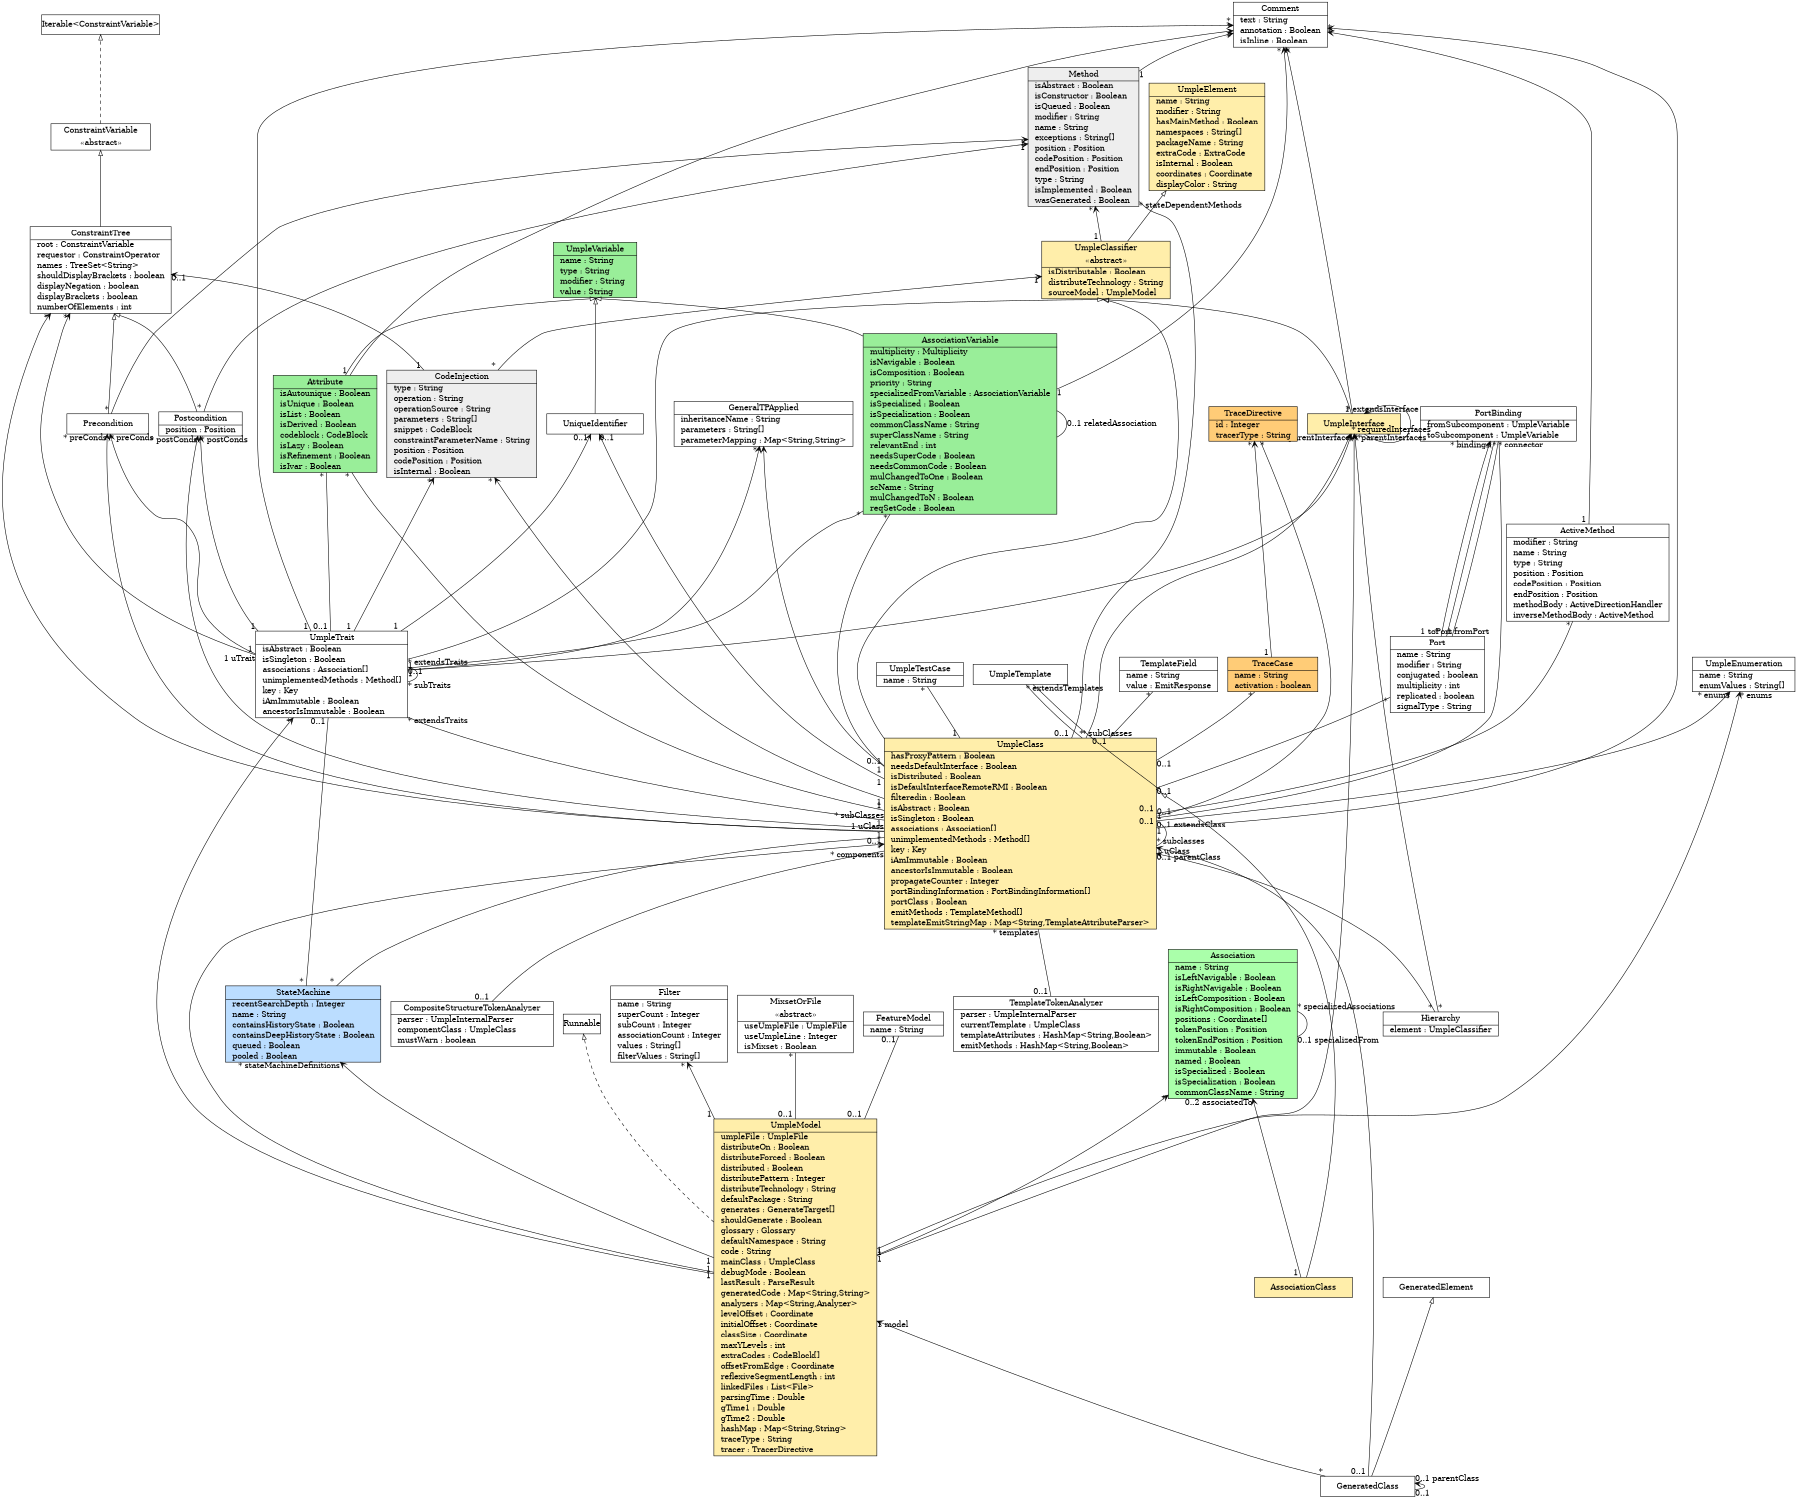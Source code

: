 // Code generated by Umple 1.29.1.4260.b21abf3a3

digraph "DiagramCoreMaster" {
  size="80,10"
  rankdir="BT"
  node [shape=record margin=0; href="javascript:Action.selectClass(&quot;\N&quot;);"];

  // Class: Hierarchy
  "Hierarchy" [shape=plaintext margin=0 label=<<table border="1" cellspacing="0" cellborder="0" cellpadding="2"><tr><td cellpadding="4">    Hierarchy    </td></tr><hr/><tr><td align="left" href="" title="UmpleClassifier element&#13;">  element : UmpleClassifier  </td></tr></table>>,
   tooltip="class Hierarchy
Used to persist hirarchy information for given elemnts (owner, and children)&#13;@umplesource Generator_UmpleModelWalker.ump 51&#13;"];

  // Class: StateMachine
  "StateMachine" [ style=filled, fillcolor="#BBDDFF" shape=plaintext margin=0 label=<<table border="1" cellspacing="0" cellborder="0" cellpadding="2"><tr><td cellpadding="4">    StateMachine    </td></tr><hr/><tr><td align="left" href="" title="Integer recentSearchDepth&#13;">  recentSearchDepth : Integer  </td></tr><tr><td align="left" href="" title="String name&#13;">  name : String  </td></tr><tr><td align="left" href="" title="Boolean containsHistoryState&#13;">  containsHistoryState : Boolean  </td></tr><tr><td align="left" href="" title="Boolean containsDeepHistoryState&#13;">  containsDeepHistoryState : Boolean  </td></tr><tr><td align="left" href="" title="Boolean queued&#13;before getContainsHistoryState { if ('H'.equals(name)) { containsHistoryState = true; } }&#13;before getContainsDeepHistoryState { if ('HStar'.equals(name)) { containsDeepHistoryState = true; } }&#13;">  queued : Boolean  </td></tr><tr><td align="left" href="" title="Boolean pooled&#13;">  pooled : Boolean  </td></tr></table>>,
   tooltip="class StateMachine
* An entity in a running program that can have a set of values (states) and which&#13; changes values by taking transitions in response to various events.&#13;*************************************************************************************&#13;************************************NEW CLASS****************************************&#13;*************************************************************************************&#13;@umplesource StateMachine.ump 18&#13;@umplesource StateMachine_Code.ump 14&#13;@umplesource UmpleInternalParser_CodeTrait_StateMachine.ump 1730&#13;@umplesource DiagramMaster.ump 96&#13;"];

  // Class: UmpleElement
  "UmpleElement" [ style=filled, fillcolor="#FFEEAA" shape=plaintext margin=0 label=<<table border="1" cellspacing="0" cellborder="0" cellpadding="2"><tr><td cellpadding="4">    UmpleElement    </td></tr><hr/><tr><td align="left" href="" title="String name&#13;The name of the Umple element.&#13;">  name : String  </td></tr><tr><td align="left" href="" title="String modifier&#13;The modifier associated with the Umple element.&#13;">  modifier : String  </td></tr><tr><td align="left" href="" title="Boolean hasMainMethod&#13;">  hasMainMethod : Boolean  </td></tr><tr><td align="left" href="" title="String[] namespaces&#13;">  namespaces : String[]  </td></tr><tr><td align="left" href="" title="String packageName&#13;">  packageName : String  </td></tr><tr><td align="left" href="" title="ExtraCode extraCode&#13;The code associated with the Umple element.&#13;">  extraCode : ExtraCode  </td></tr><tr><td align="left" href="" title="Boolean isInternal&#13;Specifies whether or not the Umple element is internal.&#13;">  isInternal : Boolean  </td></tr><tr><td align="left" href="" title="Coordinate coordinates&#13;Specifies the position of this Umple element (ex. The UmpleOnline diagram).&#13;">  coordinates : Coordinate  </td></tr><tr><td align="left" href="" title="String displayColor&#13;Specifies the display color of this element&#13;">  displayColor : String  </td></tr></table>>,
   tooltip="class UmpleElement
* An UmpleElement is one of the top-level items found in an Umple model&#13; Currently it has one subclass, UmpleClassifier&#13;&#13;@umplesource Umple.ump 124&#13;@umplesource Umple_Code.ump 1264&#13;@umplesource DiagramMaster.ump 79&#13;"];

  // Class: UmpleClassifier
  "UmpleClassifier" [ style=filled, fillcolor="#FFEEAA" shape=plaintext margin=0 label=<<table border="1" cellspacing="0" cellborder="0" cellpadding="2"><tr><td cellpadding="4">    UmpleClassifier    </td></tr><tr><td cellpadding="4">&laquo;abstract&raquo;</td></tr><hr/><tr><td align="left" href="" title="Boolean isDistributable&#13;Specifies whether or not the Umple class or implemented classes are distributable with RMI technology.&#13;">  isDistributable : Boolean  </td></tr><tr><td align="left" href="" title="String distributeTechnology&#13;">  distributeTechnology : String  </td></tr><tr><td align="left" href="" title="UmpleModel sourceModel&#13;">  sourceModel : UmpleModel  </td></tr></table>>,
   tooltip="class UmpleClassifier
* Represents an Umple classifier: a Class or Interface&#13;@umplesource Umple.ump 551&#13;@umplesource Umple_Code.ump 1332&#13;@umplesource DiagramMaster.ump 78&#13;"];
  "UmpleClassifier" -> "UmpleElement" [arrowhead="empty"; samehead="gen"];


  // Class: UmpleClass
  "UmpleClass" [ style=filled, fillcolor="#FFEEAA" shape=plaintext margin=0 label=<<table border="1" cellspacing="0" cellborder="0" cellpadding="2"><tr><td cellpadding="4">    UmpleClass    </td></tr><hr/><tr><td align="left" href="" title="Boolean hasProxyPattern&#13;">  hasProxyPattern : Boolean  </td></tr><tr><td align="left" href="" title="Boolean needsDefaultInterface&#13;">  needsDefaultInterface : Boolean  </td></tr><tr><td align="left" href="" title="Boolean isDistributed&#13;">  isDistributed : Boolean  </td></tr><tr><td align="left" href="" title="Boolean isDefaultInterfaceRemoteRMI&#13;">  isDefaultInterfaceRemoteRMI : Boolean  </td></tr><tr><td align="left" href="" title="Boolean filteredin&#13;Specifies whether or not in the filter&#13;">  filteredin : Boolean  </td></tr><tr><td align="left" href="" title="Boolean isAbstract&#13;Specifies whether or not the Umple class is an abstract class.&#13;">  isAbstract : Boolean  </td></tr><tr><td align="left" href="" title="Boolean isSingleton&#13;Specifies whether or not the Umple class is a singleton.&#13;">  isSingleton : Boolean  </td></tr><tr><td align="left" href="" title="Association[] associations&#13;">  associations : Association[]  </td></tr><tr><td align="left" href="" title="Method[] unimplementedMethods&#13;List of candidate methods that were not added to the class&#13;">  unimplementedMethods : Method[]  </td></tr><tr><td align="left" href="" title="Key key&#13;">  key : Key  </td></tr><tr><td align="left" href="" title="Boolean iAmImmutable&#13;Specifies whether or not the Umple class is immutable.&#13;">  iAmImmutable : Boolean  </td></tr><tr><td align="left" href="" title="Boolean ancestorIsImmutable&#13;">  ancestorIsImmutable : Boolean  </td></tr><tr><td align="left" href="" title="Integer propagateCounter&#13;Arbitary Limit&#13;">  propagateCounter : Integer  </td></tr><tr><td align="left" href="" title="PortBindingInformation[] portBindingInformation&#13;">  portBindingInformation : PortBindingInformation[]  </td></tr><tr><td align="left" href="" title="Boolean portClass&#13;">  portClass : Boolean  </td></tr><tr><td align="left" href="" title="TemplateMethod[] emitMethods&#13;">  emitMethods : TemplateMethod[]  </td></tr><tr><td align="left" href="" title="Map&lt;String,TemplateAttributeParser&gt; templateEmitStringMap&#13;">  templateEmitStringMap : Map&lt;String,TemplateAttributeParser&gt;  </td></tr></table>>,
   tooltip="class UmpleClass
* An UmpleClass can contain attributes, associations, state machines and methods.&#13; It can also have various other information such as a key (to identify uniqueness),&#13; code to inject into generated code, and comments. It can be tagged with various&#13; patterns, such as 'singleton', meaning that there can only be one instance,&#13; and abstract, meaning it can't have any instances.&#13;* In Umple_Code.ump: Methods for computing complex properties&#13;---------------------------------------------------------------------------------------------&#13;------------------------------------class end------------------------------------------------&#13;---------------------------------------------------------------------------------------------&#13;---------------------------------------------------------------------------------------------&#13;------------------------------------class start----------------------------------------------&#13;---------------------------------------------------------------------------------------------&#13;----------------------------------------------------------&#13;Handle the existing templates in the current umple model.&#13;class UmpleModel {&#13;  UmpleTemplate getUmpleTemplate(String name){&#13;    for (UmpleTemplate aTemplate : getUmpleTemplates())&#13;    {&#13;      if (aTemplate.getName().equals(name))&#13;      {&#13;        return aTemplate;&#13;      }&#13;    }&#13;    return null;&#13;  }&#13;  &#13;   public UmpleTemplate addUmpleTemplate(String name)&#13;  {&#13;    UmpleTemplate newTemplate = getUmpleTemplate(name);&#13;    if (newTemplate == null)&#13;    {&#13;      newTemplate = new UmpleTemplate(name, this);&#13;      addUmpleTemplate(newTemplate);&#13;    }&#13;    return newTemplate;&#13;  }&#13;}&#13;----------------------------------------------------------&#13;An umple template contains a map for emittable strings&#13;@umplesource StateMachine.ump 359&#13;@umplesource Umple.ump 600&#13;@umplesource Umple_Code.ump 1472&#13;@umplesource Umple_Code_Trait.ump 377&#13;@umplesource Trace.ump 23&#13;@umplesource Structure.ump 18&#13;@umplesource Template.ump 45&#13;@umplesource DiagramMaster.ump 81&#13;"];
  "UmpleClass" -> "UmpleClassifier" [arrowhead="empty"; samehead="gen"];


  // Class: UmpleModel
  "UmpleModel" [ style=filled, fillcolor="#FFEEAA" shape=plaintext margin=0 label=<<table border="1" cellspacing="0" cellborder="0" cellpadding="2"><tr><td cellpadding="4">    UmpleModel    </td></tr><hr/><tr><td align="left" href="" title="UmpleFile umpleFile&#13;The Umple file (.ump) that was used to populate the model.&#13;">  umpleFile : UmpleFile  </td></tr><tr><td align="left" href="" title="Boolean distributeOn&#13;">  distributeOn : Boolean  </td></tr><tr><td align="left" href="" title="Boolean distributeForced&#13;">  distributeForced : Boolean  </td></tr><tr><td align="left" href="" title="Boolean distributed&#13;">  distributed : Boolean  </td></tr><tr><td align="left" href="" title="Integer distributePattern&#13;">  distributePattern : Integer  </td></tr><tr><td align="left" href="" title="String distributeTechnology&#13;">  distributeTechnology : String  </td></tr><tr><td align="left" href="" title="String defaultPackage&#13;">  defaultPackage : String  </td></tr><tr><td align="left" href="" title="GenerateTarget[] generates&#13;">  generates : GenerateTarget[]  </td></tr><tr><td align="left" href="" title="Boolean shouldGenerate&#13;">  shouldGenerate : Boolean  </td></tr><tr><td align="left" href="" title="Glossary glossary&#13;">  glossary : Glossary  </td></tr><tr><td align="left" href="" title="String defaultNamespace&#13;">  defaultNamespace : String  </td></tr><tr><td align="left" href="" title="String code&#13;">  code : String  </td></tr><tr><td align="left" href="" title="UmpleClass mainClass&#13;">  mainClass : UmpleClass  </td></tr><tr><td align="left" href="" title="Boolean debugMode&#13;">  debugMode : Boolean  </td></tr><tr><td align="left" href="" title="ParseResult lastResult&#13;">  lastResult : ParseResult  </td></tr><tr><td align="left" href="" title="Map&lt;String,String&gt; generatedCode&#13;">  generatedCode : Map&lt;String,String&gt;  </td></tr><tr><td align="left" href="" title="Map&lt;String,Analyzer&gt; analyzers&#13;">  analyzers : Map&lt;String,Analyzer&gt;  </td></tr><tr><td align="left" href="" title="Coordinate levelOffset&#13;data for default class positioning&#13;">  levelOffset : Coordinate  </td></tr><tr><td align="left" href="" title="Coordinate initialOffset&#13;">  initialOffset : Coordinate  </td></tr><tr><td align="left" href="" title="Coordinate classSize&#13;">  classSize : Coordinate  </td></tr><tr><td align="left" href="" title="int maxYLevels&#13;">  maxYLevels : int  </td></tr><tr><td align="left" href="" title="CodeBlock[] extraCodes&#13;Top level blocks code contained within a model.&#13;extraCodes will be generated in a single file&#13;">  extraCodes : CodeBlock[]  </td></tr><tr><td align="left" href="" title="Coordinate offsetFromEdge&#13;data for default association positioning&#13;">  offsetFromEdge : Coordinate  </td></tr><tr><td align="left" href="" title="int reflexiveSegmentLength&#13;">  reflexiveSegmentLength : int  </td></tr><tr><td align="left" href="" title="List&lt;File&gt; linkedFiles&#13;">  linkedFiles : List&lt;File&gt;  </td></tr><tr><td align="left" href="" title="Double parsingTime&#13;ParsingTime represents Parsing end time&#13;gTime1 represents code generation start time&#13;gTime2 represents code generation end time&#13;">  parsingTime : Double  </td></tr><tr><td align="left" href="" title="Double gTime1&#13;">  gTime1 : Double  </td></tr><tr><td align="left" href="" title="Double gTime2&#13;">  gTime2 : Double  </td></tr><tr><td align="left" href="" title="Map&lt;String,String&gt; hashMap&#13;">  hashMap : Map&lt;String,String&gt;  </td></tr><tr><td align="left" href="" title="String traceType&#13;">  traceType : String  </td></tr><tr><td align="left" href="" title="TracerDirective tracer&#13;">  tracer : TracerDirective  </td></tr></table>>,
   tooltip="class UmpleModel
* Class UmpleModel is the central class describing the system being compiled.&#13;&#13; The model contains everything that was derived from an Umple file (.ump) when it was parsed such as&#13; the classes, attributes, associations, state machines, methods, etc that were in it.&#13;&#13; Put another way, when an Umple file (.ump) is parsed an Umple model is populated with everything that was parsed from that file.&#13;&#13; Because of this it is absolutely critical to understand the model since it is basically the \"root\" of everything.&#13;*&#13; In Umple_Code.ump: Methods for manipulating the Model&#13;---------------------------------------------------------------------------------------------&#13;------------------------------------class start----------------------------------------------&#13;---------------------------------------------------------------------------------------------&#13;Copyright: All contributers to the Umple Project&#13;&#13;This file is made available subject to the open source license found at:&#13;http://umple.org/license&#13;&#13;Mixset meta-model&#13;Copyright: All contributers to the Umple Project&#13;&#13;This file is made available subject to the open source license found at:&#13;http://umple.org/license&#13;&#13;Feature diagram meta-model&#13;A FeatureDiagram stores information required to build a feature diagram in Umple&#13;*************************************************************************************&#13;************************************NEW CLASS****************************************&#13;*************************************************************************************&#13;Yellow for Classifiers, classes etc.&#13;@umplesource Umple.ump 29&#13;@umplesource UmpleVersion.ump 13&#13;@umplesource Umple_Code.ump 18&#13;@umplesource Umple_Code_Trait.ump 6&#13;@umplesource Mixset.ump 12&#13;@umplesource FeatureModel.ump 14&#13;@umplesource Trace.ump 17&#13;@umplesource UmpleInternalParser_CodeTrait.ump 7&#13;@umplesource UmpleInternalParser_CodeMixset.ump 18&#13;@umplesource DiagramMaster.ump 76&#13;"];
  "UmpleModel" -> "Runnable" [  arrowhead="empty"; samehead="gen"; style=dashed];


  // Class: Filter
  "Filter" [shape=plaintext margin=0 label=<<table border="1" cellspacing="0" cellborder="0" cellpadding="2"><tr><td cellpadding="4">    Filter    </td></tr><hr/><tr><td align="left" href="" title="String name&#13;">  name : String  </td></tr><tr><td align="left" href="" title="Integer superCount&#13;">  superCount : Integer  </td></tr><tr><td align="left" href="" title="Integer subCount&#13;">  subCount : Integer  </td></tr><tr><td align="left" href="" title="Integer associationCount&#13;">  associationCount : Integer  </td></tr><tr><td align="left" href="" title="String[] values&#13;">  values : String[]  </td></tr><tr><td align="left" href="" title="String[] filterValues&#13;">  filterValues : String[]  </td></tr></table>>,
   tooltip="class Filter
* A Diagram represents a subset of the available model and is used&#13; to help isolate certain aspects of the system.&#13; It will be used by the code generation process to \"strip\" the model&#13; piror to generation so that all generators will support Diagrams&#13;&#13; Right now, no implementation, just setting up the model&#13;@umplesource Umple.ump 110&#13;@umplesource Umple_Code.ump 4914&#13;"];

  // Class: Method
  "Method" [ style=filled, fillcolor="#EEEEEE" shape=plaintext margin=0 label=<<table border="1" cellspacing="0" cellborder="0" cellpadding="2"><tr><td cellpadding="4">    Method    </td></tr><hr/><tr><td align="left" href="" title="Boolean isAbstract&#13;Specifies whether or not the Method is abstract.&#13;">  isAbstract : Boolean  </td></tr><tr><td align="left" href="" title="Boolean isConstructor&#13;Specifies whether this is a constructor for the Umple class.&#13;">  isConstructor : Boolean  </td></tr><tr><td align="left" href="" title="Boolean isQueued&#13;Specifies whether or not the method is queued.&#13;">  isQueued : Boolean  </td></tr><tr><td align="left" href="" title="String modifier&#13;The modifier associated with the method.&#13;">  modifier : String  </td></tr><tr><td align="left" href="" title="String name&#13;The name of the method.&#13;">  name : String  </td></tr><tr><td align="left" href="" title="String[] exceptions&#13;Throws exceptions&#13;">  exceptions : String[]  </td></tr><tr><td align="left" href="" title="Position position&#13;">  position : Position  </td></tr><tr><td align="left" href="" title="Position codePosition&#13;">  codePosition : Position  </td></tr><tr><td align="left" href="" title="Position endPosition&#13;">  endPosition : Position  </td></tr><tr><td align="left" href="" title="String type&#13;The type of the method.&#13;">  type : String  </td></tr><tr><td align="left" href="" title="Boolean isImplemented&#13;Specifies whether or not the method is implemented.&#13;">  isImplemented : Boolean  </td></tr><tr><td align="left" href="" title="Boolean wasGenerated&#13;Specifies, for fAutoAPI methods, if the method was generated&#13;">  wasGenerated : Boolean  </td></tr></table>>,
   tooltip="class Method
* A method in an Umple class or interface&#13; Umple Methods are coded by the programmer in the language(s) of their choice&#13;*&#13;   * This is for cloning&#13;   * Note: This code doesn't cover deep cloning. It's a combination of  shallow and deep cloning&#13;*************************************************************************************&#13;************************************NEW CLASS****************************************&#13;*************************************************************************************&#13;Grey for methods and code injections&#13;@umplesource Umple.ump 168&#13;@umplesource Umple_Code.ump 857&#13;@umplesource Trace_Code.ump 278&#13;@umplesource UmpleInternalParser_CodeTrait_StateMachine.ump 1678&#13;@umplesource DiagramMaster.ump 131&#13;"];

  // Class: UmpleTestCase
  "UmpleTestCase" [shape=plaintext margin=0 label=<<table border="1" cellspacing="0" cellborder="0" cellpadding="2"><tr><td cellpadding="4">    UmpleTestCase    </td></tr><hr/><tr><td align="left" href="" title="String name&#13;">  name : String  </td></tr></table>>,
   tooltip="class UmpleTestCase
* Test Case  at the  Class level .&#13;@umplesource Umple.ump 257&#13;"];

  // Class: ConstraintVariable
  "ConstraintVariable" [shape=plaintext margin=0 label=<<table border="1" cellspacing="0" cellborder="0" cellpadding="2"><tr><td cellpadding="4">    ConstraintVariable    </td></tr><tr><td cellpadding="4">&laquo;abstract&raquo;</td></tr></table>>,
   tooltip="class ConstraintVariable
* ConstraintVariables encapsulate that data of one element in a ConstraintTree, making up the nodes of that tree.&#13; For example: a<3&#13;     has the structure:   ConstraintTree&#13;                          ConstraintOperator(<)&#13;                            /            \&#13;                    ConstraintTree     ConstraintNumberLiteral(3)&#13;               ConstraintAttribute(a)&#13;     where all the \"Constraint\" classes inherit from ConstraintVariable&#13;@umplesource Umple.ump 322&#13;@umplesource Umple_Code.ump 3271&#13;"];
  "ConstraintVariable" -> "Iterable&lt;ConstraintVariable&gt;" [  arrowhead="empty"; samehead="gen"; style=dashed];


  // Class: ConstraintTree
  "ConstraintTree" [shape=plaintext margin=0 label=<<table border="1" cellspacing="0" cellborder="0" cellpadding="2"><tr><td cellpadding="4">    ConstraintTree    </td></tr><hr/><tr><td align="left" href="" title="ConstraintVariable root&#13;">  root : ConstraintVariable  </td></tr><tr><td align="left" href="" title="ConstraintOperator requestor&#13;">  requestor : ConstraintOperator  </td></tr><tr><td align="left" href="" title="TreeSet&lt;String&gt; names&#13;">  names : TreeSet&lt;String&gt;  </td></tr><tr><td align="left" href="" title="boolean shouldDisplayBrackets&#13;">  shouldDisplayBrackets : boolean  </td></tr><tr><td align="left" href="" title="boolean displayNegation&#13;">  displayNegation : boolean  </td></tr><tr><td align="left" href="" title="boolean displayBrackets&#13;">  displayBrackets : boolean  </td></tr><tr><td align="left" href="" title="int numberOfElements&#13;">  numberOfElements : int  </td></tr></table>>,
   tooltip="class ConstraintTree
* ConstraintTrees are a redundant class that are necessary because of lone constraints, i.e. [true] has to be handled, and does not contain an operator&#13;   * If lone constraints didn't exist then the ConstraintTree class could be condensed into ConstraintOperator. One nice religation of responsibilities is that ConstraintTrees take care of the ! and () symbols, leaving the ConstraintOperator class to be more pure&#13;*************************************************************************************&#13;************************************NEW CLASS****************************************&#13;*************************************************************************************&#13;@umplesource Umple.ump 328&#13;@umplesource Umple_Code.ump 2577&#13;@umplesource UmpleInternalParser_CodeTrait_StateMachine.ump 1544&#13;"];
  "ConstraintTree" -> "ConstraintVariable" [arrowhead="empty"; samehead="gen"];


  // Class: Precondition
  "Precondition" [shape=plaintext margin=0 label=<<table border="1" cellspacing="0" cellborder="0" cellpadding="10"><tr><td>    Precondition    </td></tr></table>>,
   tooltip="class Precondition
* The Preconditions are constraints on methods, restricting the method so that it does not process if the constraint is not satisfied.&#13;@umplesource Umple.ump 356&#13;@umplesource Umple_Code.ump 2886&#13;"];
  "Precondition" -> "ConstraintTree" [arrowhead="empty"; samehead="gen"];


  // Class: Postcondition
  "Postcondition" [shape=plaintext margin=0 label=<<table border="1" cellspacing="0" cellborder="0" cellpadding="2"><tr><td cellpadding="4">    Postcondition    </td></tr><hr/><tr><td align="left" href="" title="Position position&#13;">  position : Position  </td></tr></table>>,
   tooltip="class Postcondition
* The Preconditions are constraints on methods, throughing an exception if the constraint is not sastisfied after the method has computed.&#13;@umplesource Umple.ump 363&#13;@umplesource Umple_Code.ump 2916&#13;"];
  "Postcondition" -> "ConstraintTree" [arrowhead="empty"; samehead="gen"];


  // Class: CodeInjection
  "CodeInjection" [ style=filled, fillcolor="#EEEEEE" shape=plaintext margin=0 label=<<table border="1" cellspacing="0" cellborder="0" cellpadding="2"><tr><td cellpadding="4">    CodeInjection    </td></tr><hr/><tr><td align="left" href="" title="String type&#13;">  type : String  </td></tr><tr><td align="left" href="" title="String operation&#13;">  operation : String  </td></tr><tr><td align="left" href="" title="String operationSource&#13;">  operationSource : String  </td></tr><tr><td align="left" href="" title="String[] parameters&#13;">  parameters : String[]  </td></tr><tr><td align="left" href="" title="CodeBlock snippet&#13;">  snippet : CodeBlock  </td></tr><tr><td align="left" href="" title="String constraintParameterName&#13;">  constraintParameterName : String  </td></tr><tr><td align="left" href="" title="Position position&#13;">  position : Position  </td></tr><tr><td align="left" href="" title="Position codePosition&#13;">  codePosition : Position  </td></tr><tr><td align="left" href="" title="Boolean isInternal&#13;">  isInternal : Boolean  </td></tr></table>>,
   tooltip="class CodeInjection
* A block of code that can be injected into one or more methods, constructor, etc.&#13;&#13;@umplesource Umple.ump 502&#13;@umplesource Umple_Code.ump 1202&#13;@umplesource DiagramMaster.ump 133&#13;"];

  // Class: UmpleEnumeration
  "UmpleEnumeration" [shape=plaintext margin=0 label=<<table border="1" cellspacing="0" cellborder="0" cellpadding="2"><tr><td cellpadding="4">    UmpleEnumeration    </td></tr><hr/><tr><td align="left" href="" title="String name&#13;">  name : String  </td></tr><tr><td align="left" href="" title="String[] enumValues&#13;">  enumValues : String[]  </td></tr></table>>,
   tooltip="class UmpleEnumeration
* Represents an enumeration&#13;@umplesource Umple.ump 539&#13;@umplesource UmpleEnumeration_Code.ump 1&#13;"];

  // Class: UmpleInterface
  "UmpleInterface" [ style=filled, fillcolor="#FFEEAA" shape=plaintext margin=0 label=<<table border="1" cellspacing="0" cellborder="0" cellpadding="10"><tr><td>    UmpleInterface    </td></tr></table>>,
   tooltip="class UmpleInterface
* Represents a interface.&#13; Like a class, but can't have any concrete methods, attributes or associations.&#13;@umplesource Umple.ump 578&#13;@umplesource DiagramMaster.ump 77&#13;"];
  "UmpleInterface" -> "UmpleClassifier" [arrowhead="empty"; samehead="gen"];


  // Class: UmpleTrait
  "UmpleTrait" [shape=plaintext margin=0 label=<<table border="1" cellspacing="0" cellborder="0" cellpadding="2"><tr><td cellpadding="4">    UmpleTrait    </td></tr><hr/><tr><td align="left" href="" title="Boolean isAbstract&#13;Specifies whether or not the Umple class is an abstract class.&#13;">  isAbstract : Boolean  </td></tr><tr><td align="left" href="" title="Boolean isSingleton&#13;Specifies whether or not the Umple trait is a singleton.&#13;">  isSingleton : Boolean  </td></tr><tr><td align="left" href="" title="Association[] associations&#13;">  associations : Association[]  </td></tr><tr><td align="left" href="" title="Method[] unimplementedMethods&#13;List of candidate methods that were not added to the Trait&#13;">  unimplementedMethods : Method[]  </td></tr><tr><td align="left" href="" title="Key key&#13;">  key : Key  </td></tr><tr><td align="left" href="" title="Boolean iAmImmutable&#13;Specifies whether or not the Umple trait is immutable.&#13;">  iAmImmutable : Boolean  </td></tr><tr><td align="left" href="" title="Boolean ancestorIsImmutable&#13;">  ancestorIsImmutable : Boolean  </td></tr></table>>,
   tooltip="class UmpleTrait
* An UmpleTrait can contain attributes, associations, state machines and methods.&#13; It can also have various other information such as a key (to identify uniqueness),&#13; code to inject into generated code, and comments. It can be tagged with various&#13; patterns.&#13;---------------------------------------------------------------------------------------------&#13;------------------------------------class end------------------------------------------------&#13;---------------------------------------------------------------------------------------------&#13;---------------------------------------------------------------------------------------------&#13;------------------------------------class start----------------------------------------------&#13;---------------------------------------------------------------------------------------------&#13;@umplesource Umple.ump 691&#13;@umplesource Umple_Code_Trait.ump 38&#13;"];
  "UmpleTrait" -> "UmpleClassifier" [arrowhead="empty"; samehead="gen"];


  // Class: GeneralTPApplied
  "GeneralTPApplied" [shape=plaintext margin=0 label=<<table border="1" cellspacing="0" cellborder="0" cellpadding="2"><tr><td cellpadding="4">    GeneralTPApplied    </td></tr><hr/><tr><td align="left" href="" title="String inheritanceName&#13;">  inheritanceName : String  </td></tr><tr><td align="left" href="" title="String[] parameters&#13;">  parameters : String[]  </td></tr><tr><td align="left" href="" title="Map&lt;String,String&gt; parameterMapping&#13;">  parameterMapping : Map&lt;String,String&gt;  </td></tr></table>>,
   tooltip="class GeneralTPApplied
This class is used to assign parameters in classes and traits.&#13;@umplesource Umple.ump 771&#13;@umplesource Umple_Code.ump 4248&#13;"];

  // Class: AssociationClass
  "AssociationClass" [ style=filled, fillcolor="#FFEEAA" shape=plaintext margin=0 label=<<table border="1" cellspacing="0" cellborder="0" cellpadding="10"><tr><td>    AssociationClass    </td></tr></table>>,
   tooltip="class AssociationClass
* A combination of Class and Association (as defined in UML)&#13; An AssociationClass is a full-fledged class, but at the same time&#13; It associates two other classes that would otherwise have a many-many&#13; relationship. Instances of the AssociationClass represent data&#13; held by the links between those two classes.&#13;&#13;@umplesource Umple.ump 844&#13;@umplesource Umple_Code.ump 1307&#13;@umplesource DiagramMaster.ump 80&#13;"];
  "AssociationClass" -> "UmpleClass" [arrowhead="empty"; samehead="gen"];


  // Class: UmpleVariable
  "UmpleVariable" [ style=filled, fillcolor="#99EE99" shape=plaintext margin=0 label=<<table border="1" cellspacing="0" cellborder="0" cellpadding="2"><tr><td cellpadding="4">    UmpleVariable    </td></tr><hr/><tr><td align="left" href="" title="String name&#13;The name of the Umple variable.&#13;">  name : String  </td></tr><tr><td align="left" href="" title="String type&#13;The type of the Umple variable.&#13;">  type : String  </td></tr><tr><td align="left" href="" title="String modifier&#13;The modifier associated with the Umple variable.&#13;potential enum, 'settable'&#13;">  modifier : String  </td></tr><tr><td align="left" href="" title="String value&#13;The value of the Umple variable.&#13;">  value : String  </td></tr></table>>,
   tooltip="class UmpleVariable
* Superclass for tracking member variables in all target languages&#13; TODO: Code smell because we have both an association variable and also an association&#13; This class should go and instead AssociationEnd should be the member variable&#13;&#13;@umplesource Umple.ump 855&#13;@umplesource Umple_Code.ump 2260&#13;@umplesource Trace.ump 29&#13;@umplesource Trace_Code.ump 16&#13;@umplesource DiagramMaster.ump 88&#13;"];

  // Class: UniqueIdentifier
  "UniqueIdentifier" [shape=plaintext margin=0 label=<<table border="1" cellspacing="0" cellborder="0" cellpadding="10"><tr><td>    UniqueIdentifier    </td></tr></table>>,
   tooltip="class UniqueIdentifier
@umplesource Umple.ump 877&#13;"];
  "UniqueIdentifier" -> "UmpleVariable" [arrowhead="empty"; samehead="gen"];


  // Class: Attribute
  "Attribute" [ style=filled, fillcolor="#99EE99" shape=plaintext margin=0 label=<<table border="1" cellspacing="0" cellborder="0" cellpadding="2"><tr><td cellpadding="4">    Attribute    </td></tr><hr/><tr><td align="left" href="" title="Boolean isAutounique&#13;Specifies whether or not the method parameter is auto unique.&#13;TODO: should default to false, but constructors would need updating&#13;">  isAutounique : Boolean  </td></tr><tr><td align="left" href="" title="Boolean isUnique&#13;Specifies whether or not the attribute is unique.&#13;">  isUnique : Boolean  </td></tr><tr><td align="left" href="" title="Boolean isList&#13;Specifies whether or not the method parameter is a list.&#13;">  isList : Boolean  </td></tr><tr><td align="left" href="" title="Boolean isDerived&#13;Specifies whether or not the method parameter is derived.&#13;">  isDerived : Boolean  </td></tr><tr><td align="left" href="" title="CodeBlock codeblock&#13;">  codeblock : CodeBlock  </td></tr><tr><td align="left" href="" title="Boolean isLazy&#13;Specifies whether or not the method parameter is lazy.&#13;">  isLazy : Boolean  </td></tr><tr><td align="left" href="" title="Boolean isRefinement&#13;">  isRefinement : Boolean  </td></tr><tr><td align="left" href="" title="Boolean isIvar&#13;Specifies whether or not the method parameter is ivar.&#13;">  isIvar : Boolean  </td></tr></table>>,
   tooltip="class Attribute
* Represents an attribute.&#13; An attribute is more abstract than an instance variable / property in that&#13; it can be derived, and have various other modifiers such as being&#13; initialized, lazy (does not appear in constructor and must be initialized&#13; after construction), etc.&#13;&#13;---------------------------------------------------------------------------------------------&#13;------------------------------------class end------------------------------------------------&#13;---------------------------------------------------------------------------------------------&#13;---------------------------------------------------------------------------------------------&#13;------------------------------------class start----------------------------------------------&#13;---------------------------------------------------------------------------------------------&#13;@umplesource Umple.ump 887&#13;@umplesource Umple_Code.ump 2302&#13;@umplesource Umple_Code_Trait.ump 348&#13;@umplesource DiagramMaster.ump 91&#13;"];
  "Attribute" -> "UmpleVariable" [arrowhead="empty"; samehead="gen"];


  // Class: Association
  "Association" [ style=filled, fillcolor="#AAFFAA" shape=plaintext margin=0 label=<<table border="1" cellspacing="0" cellborder="0" cellpadding="2"><tr><td cellpadding="4">    Association    </td></tr><hr/><tr><td align="left" href="" title="String name&#13;The name of the association.&#13;">  name : String  </td></tr><tr><td align="left" href="" title="Boolean isLeftNavigable&#13;">  isLeftNavigable : Boolean  </td></tr><tr><td align="left" href="" title="Boolean isRightNavigable&#13;">  isRightNavigable : Boolean  </td></tr><tr><td align="left" href="" title="Boolean isLeftComposition&#13;">  isLeftComposition : Boolean  </td></tr><tr><td align="left" href="" title="Boolean isRightComposition&#13;">  isRightComposition : Boolean  </td></tr><tr><td align="left" href="" title="Coordinate[] positions&#13;">  positions : Coordinate[]  </td></tr><tr><td align="left" href="" title="Position tokenPosition&#13;">  tokenPosition : Position  </td></tr><tr><td align="left" href="" title="Position tokenEndPosition&#13;">  tokenEndPosition : Position  </td></tr><tr><td align="left" href="" title="Boolean immutable&#13;">  immutable : Boolean  </td></tr><tr><td align="left" href="" title="Boolean named&#13;">  named : Boolean  </td></tr><tr><td align="left" href="" title="Boolean isSpecialized&#13;">  isSpecialized : Boolean  </td></tr><tr><td align="left" href="" title="Boolean isSpecialization&#13;">  isSpecialization : Boolean  </td></tr><tr><td align="left" href="" title="String commonClassName&#13;name of the class this association shares with its parent&#13;">  commonClassName : String  </td></tr></table>>,
   tooltip="class Association
* Represents an association, typically between two Umple classes (1-1, 1-*, *-1, etc).&#13; An association in UML/Umple represents a relationship that exists at run time&#13; where instances of one class reference the other, and (if bidirectional) instance&#13; of the other class reference the first cass.&#13; The number of references is governed by the Multiplicity at each AssociationEnd&#13;&#13;Green for things to do with associations and attributes&#13;@umplesource Umple.ump 938&#13;@umplesource Umple_Code.ump 2427&#13;@umplesource DiagramMaster.ump 84&#13;"];

  // Class: AssociationVariable
  "AssociationVariable" [ style=filled, fillcolor="#99EE99" shape=plaintext margin=0 label=<<table border="1" cellspacing="0" cellborder="0" cellpadding="2"><tr><td cellpadding="4">    AssociationVariable    </td></tr><hr/><tr><td align="left" href="" title="Multiplicity multiplicity&#13;">  multiplicity : Multiplicity  </td></tr><tr><td align="left" href="" title="Boolean isNavigable&#13;">  isNavigable : Boolean  </td></tr><tr><td align="left" href="" title="Boolean isComposition&#13;">  isComposition : Boolean  </td></tr><tr><td align="left" href="" title="String priority&#13;">  priority : String  </td></tr><tr><td align="left" href="" title="AssociationVariable specializedFromVariable&#13;specialized from this association variable&#13;">  specializedFromVariable : AssociationVariable  </td></tr><tr><td align="left" href="" title="Boolean isSpecialized&#13;code relevant to specialization of associations&#13;is it ever specialized?&#13;">  isSpecialized : Boolean  </td></tr><tr><td align="left" href="" title="Boolean isSpecialization&#13;is it a specialization of another?&#13;">  isSpecialization : Boolean  </td></tr><tr><td align="left" href="" title="String commonClassName&#13;">  commonClassName : String  </td></tr><tr><td align="left" href="" title="String superClassName&#13;">  superClassName : String  </td></tr><tr><td align="left" href="" title="int relevantEnd&#13;0 to ensure that everything doesn't break&#13;">  relevantEnd : int  </td></tr><tr><td align="left" href="" title="Boolean needsSuperCode&#13;">  needsSuperCode : Boolean  </td></tr><tr><td align="left" href="" title="Boolean needsCommonCode&#13;">  needsCommonCode : Boolean  </td></tr><tr><td align="left" href="" title="Boolean mulChangedToOne&#13;">  mulChangedToOne : Boolean  </td></tr><tr><td align="left" href="" title="String scName&#13;">  scName : String  </td></tr><tr><td align="left" href="" title="Boolean mulChangedToN&#13;">  mulChangedToN : Boolean  </td></tr><tr><td align="left" href="" title="Boolean reqSetCode&#13;">  reqSetCode : Boolean  </td></tr></table>>,
   tooltip="class AssociationVariable
* An association variable represents one of the variables used to represent&#13; an association. In a two-directional association (navigable) there would&#13; be one of these in each associated class.&#13;&#13; See also AssociationEnd&#13;&#13; TODO: Code smell. Should be replaced by the 'otherEnd' of the AssociationEnd&#13;* In Umple_Code.ump: Methods for testing various complex properties&#13;@umplesource Umple.ump 1017&#13;@umplesource Umple_Code.ump 3494&#13;@umplesource Trace_Code.ump 236&#13;@umplesource DiagramMaster.ump 89&#13;"];
  "AssociationVariable" -> "UmpleVariable" [arrowhead="empty"; samehead="gen"];


  // Class: GeneratedElement
  "GeneratedElement" [shape=plaintext margin=0 label=<<table border="1" cellspacing="0" cellborder="0" cellpadding="10"><tr><td>    GeneratedElement    </td></tr></table>>,
   tooltip="class GeneratedElement
TODO: Code smell: This duplicates the structure of the class from UmpleClass&#13;This is a problem for model-to-model transformations&#13;Should be abolished&#13;&#13;@umplesource Umple.ump 1074&#13;@umplesource Umple_Code.ump 3865&#13;"];

  // Class: GeneratedClass
  "GeneratedClass" [shape=plaintext margin=0 label=<<table border="1" cellspacing="0" cellborder="0" cellpadding="10"><tr><td>    GeneratedClass    </td></tr></table>>,
   tooltip="class GeneratedClass
* Represents a class that is generated from an Umple class, such as a Java or Cpp class.&#13;@umplesource Umple.ump 1082&#13;"];
  "GeneratedClass" -> "GeneratedElement" [arrowhead="empty"; samehead="gen"];


  // Class: Comment
  "Comment" [shape=plaintext margin=0 label=<<table border="1" cellspacing="0" cellborder="0" cellpadding="2"><tr><td cellpadding="4">    Comment    </td></tr><hr/><tr><td align="left" href="" title="String text&#13;The text associated with the comment.&#13;">  text : String  </td></tr><tr><td align="left" href="" title="Boolean annotation&#13;">  annotation : Boolean  </td></tr><tr><td align="left" href="" title="Boolean isInline&#13;">  isInline : Boolean  </td></tr></table>>,
   tooltip="class Comment
* Represents a comment, such as those found around classes, methods, attributes and associations.&#13;&#13;@umplesource Umple.ump 1140&#13;@umplesource Umple_Code.ump 4059&#13;"];

  // Class: UmpleTemplate
  "UmpleTemplate" [shape=plaintext margin=0 label=<<table border="1" cellspacing="0" cellborder="0" cellpadding="10"><tr><td>    UmpleTemplate    </td></tr></table>>,
   tooltip="class UmpleTemplate
@umplesource Umple.ump 1149&#13;"];
  "UmpleTemplate" -> "UmpleClass" [arrowhead="empty"; samehead="gen"];


  // Class: MixsetOrFile
  "MixsetOrFile" [shape=plaintext margin=0 label=<<table border="1" cellspacing="0" cellborder="0" cellpadding="2"><tr><td cellpadding="4">    MixsetOrFile    </td></tr><tr><td cellpadding="4">&laquo;abstract&raquo;</td></tr><hr/><tr><td align="left" href="" title="UmpleFile useUmpleFile&#13;File where the use statement was encountered&#13;">  useUmpleFile : UmpleFile  </td></tr><tr><td align="left" href="" title="Integer useUmpleLine&#13;">  useUmpleLine : Integer  </td></tr><tr><td align="left" href="" title="Boolean isMixset&#13;">  isMixset : Boolean  </td></tr></table>>,
   tooltip="class MixsetOrFile
A MixsetOrFile is an umple entity that is subject to require logic&#13;@umplesource Mixset.ump 18&#13;"];

  // Class: FeatureModel
  "FeatureModel" [shape=plaintext margin=0 label=<<table border="1" cellspacing="0" cellborder="0" cellpadding="2"><tr><td cellpadding="4">    FeatureModel    </td></tr><hr/><tr><td align="left" href="" title="String name&#13;">  name : String  </td></tr></table>>,
   tooltip="class FeatureModel
@umplesource FeatureModel.ump 18&#13;@umplesource UmpleInternalParser_CodeRequireStatement.ump 395&#13;"];

  // Class: TraceDirective
  "TraceDirective" [ style=filled, fillcolor="#FFCC77" shape=plaintext margin=0 label=<<table border="1" cellspacing="0" cellborder="0" cellpadding="2"><tr><td cellpadding="4">    TraceDirective    </td></tr><hr/><tr><td align="left" href="" title="Integer id&#13;">  id : Integer  </td></tr><tr><td align="left" href="" title="String tracerType&#13;">  tracerType : String  </td></tr></table>>,
   tooltip="class TraceDirective
* ----- Trace Directive MetaModel&#13; A statement found in Umple that directs code to be generated&#13; to trace a model element and generate output using some tracing tool&#13;Orange for Trace stuff&#13;@umplesource Trace.ump 94&#13;@umplesource DiagramMaster.ump 119&#13;@umplesource DiagramMaster.ump 126&#13;"];

  // Class: TraceCase
  "TraceCase" [ style=filled, fillcolor="#FFCC77" shape=plaintext margin=0 label=<<table border="1" cellspacing="0" cellborder="0" cellpadding="2"><tr><td cellpadding="4">    TraceCase    </td></tr><hr/><tr><td align="left" href="" title="String name&#13;">  name : String  </td></tr><tr><td align="left" href="" title="boolean activation&#13;">  activation : boolean  </td></tr></table>>,
   tooltip="class TraceCase
* Future work - initial implementation is done&#13; A group of trace directives that can be switched on or off by other&#13; trace directives&#13;@umplesource Trace.ump 260&#13;@umplesource DiagramMaster.ump 120&#13;"];

  // Class: Port
  "Port" [shape=plaintext margin=0 label=<<table border="1" cellspacing="0" cellborder="0" cellpadding="2"><tr><td cellpadding="4">    Port    </td></tr><hr/><tr><td align="left" href="" title="String name&#13;">  name : String  </td></tr><tr><td align="left" href="" title="String modifier&#13;">  modifier : String  </td></tr><tr><td align="left" href="" title="boolean conjugated&#13;">  conjugated : boolean  </td></tr><tr><td align="left" href="" title="int multiplicity&#13;">  multiplicity : int  </td></tr><tr><td align="left" href="" title="boolean replicated&#13;">  replicated : boolean  </td></tr><tr><td align="left" href="" title="String signalType&#13;">  signalType : String  </td></tr></table>>,
   tooltip="class Port
component&#13;@umplesource Structure.ump 45&#13;"];

  // Class: PortBinding
  "PortBinding" [shape=plaintext margin=0 label=<<table border="1" cellspacing="0" cellborder="0" cellpadding="2"><tr><td cellpadding="4">    PortBinding    </td></tr><hr/><tr><td align="left" href="" title="UmpleVariable fromSubcomponent&#13;">  fromSubcomponent : UmpleVariable  </td></tr><tr><td align="left" href="" title="UmpleVariable toSubcomponent&#13;">  toSubcomponent : UmpleVariable  </td></tr></table>>,
   tooltip="class PortBinding
@umplesource Structure.ump 80&#13;"];

  // Class: ActiveMethod
  "ActiveMethod" [shape=plaintext margin=0 label=<<table border="1" cellspacing="0" cellborder="0" cellpadding="2"><tr><td cellpadding="4">    ActiveMethod    </td></tr><hr/><tr><td align="left" href="" title="String modifier&#13;">  modifier : String  </td></tr><tr><td align="left" href="" title="String name&#13;">  name : String  </td></tr><tr><td align="left" href="" title="String type&#13;">  type : String  </td></tr><tr><td align="left" href="" title="Position position&#13;">  position : Position  </td></tr><tr><td align="left" href="" title="Position codePosition&#13;">  codePosition : Position  </td></tr><tr><td align="left" href="" title="Position endPosition&#13;">  endPosition : Position  </td></tr><tr><td align="left" href="" title="ActiveDirectionHandler methodBody&#13;">  methodBody : ActiveDirectionHandler  </td></tr><tr><td align="left" href="" title="ActiveMethod inverseMethodBody&#13;">  inverseMethodBody : ActiveMethod  </td></tr></table>>,
   tooltip="class ActiveMethod
@umplesource Structure.ump 148&#13;"];

  // Class: TemplateField
  "TemplateField" [shape=plaintext margin=0 label=<<table border="1" cellspacing="0" cellborder="0" cellpadding="2"><tr><td cellpadding="4">    TemplateField    </td></tr><hr/><tr><td align="left" href="" title="String name&#13;">  name : String  </td></tr><tr><td align="left" href="" title="EmitResponse value&#13;">  value : EmitResponse  </td></tr></table>>,
   tooltip="class TemplateField
A template filed reprsents a field with a value for emitting purposes&#13;@umplesource Template.ump 74&#13;"];

  // Class: CompositeStructureTokenAnalyzer
  "CompositeStructureTokenAnalyzer" [shape=plaintext margin=0 label=<<table border="1" cellspacing="0" cellborder="0" cellpadding="2"><tr><td cellpadding="4">    CompositeStructureTokenAnalyzer    </td></tr><hr/><tr><td align="left" href="" title="UmpleInternalParser parser&#13;">  parser : UmpleInternalParser  </td></tr><tr><td align="left" href="" title="UmpleClass componentClass&#13;">  componentClass : UmpleClass  </td></tr><tr><td align="left" href="" title="boolean mustWarn&#13;*&#13;    * /////////////////////////////////////////////// TO BE REMOVED AFTER FIXING ERRORS WITH LATEST CHANGES ///////////////////////////////////////////////////////////////////////&#13;">  mustWarn : boolean  </td></tr></table>>,
   tooltip="class CompositeStructureTokenAnalyzer
Used as a helper class to analyze tokens in a given component&#13;@umplesource UmpleInternalParser_CodeStructure.ump 18&#13;"];

  // Class: TemplateTokenAnalyzer
  "TemplateTokenAnalyzer" [shape=plaintext margin=0 label=<<table border="1" cellspacing="0" cellborder="0" cellpadding="2"><tr><td cellpadding="4">    TemplateTokenAnalyzer    </td></tr><hr/><tr><td align="left" href="" title="UmpleInternalParser parser&#13;">  parser : UmpleInternalParser  </td></tr><tr><td align="left" href="" title="UmpleClass currentTemplate&#13;">  currentTemplate : UmpleClass  </td></tr><tr><td align="left" href="" title="HashMap&lt;String,Boolean&gt; templateAttributes&#13;">  templateAttributes : HashMap&lt;String,Boolean&gt;  </td></tr><tr><td align="left" href="" title="HashMap&lt;String,Boolean&gt; emitMethods&#13;">  emitMethods : HashMap&lt;String,Boolean&gt;  </td></tr></table>>,
   tooltip="class TemplateTokenAnalyzer
Used as a helper class to analyze tokens in a given template&#13;@umplesource UmpleInternalParser_CodeTemplate.ump 286&#13;"];

  // All associations
  "Hierarchy" -> "UmpleClass" [dir="forward", arrowhead="open", taillabel="* ", headlabel="0..1 parentClass", tooltip="Hierarchy *  -> 0..1 parentClass UmpleClass"];
  "Hierarchy" -> "UmpleInterface" [dir="forward", arrowhead="open", taillabel="* ", headlabel="* parentInterfaces", tooltip="Hierarchy *  -> * parentInterfaces UmpleInterface"];
  "StateMachine" -> "UmpleClass" [dir="none", taillabel="* ", headlabel="0..1 ", tooltip="StateMachine *  -- 0..1  UmpleClass"];
  "StateMachine" -> "UmpleTrait" [dir="none", taillabel="* ", headlabel="0..1 ", tooltip="StateMachine *  -- 0..1  UmpleTrait"];
  "UmpleClassifier" -> "Method" [dir="forward", arrowhead="open", taillabel="1 ", headlabel="* ", tooltip="UmpleClassifier 1  -> *  Method"];
  "UmpleClass" -> "Method" [dir="none", taillabel="0..1 ", headlabel="* stateDependentMethods", tooltip="UmpleClass 0..1  -- * stateDependentMethods Method"];
  "UmpleClass" -> "CodeInjection" [dir="forward", arrowhead="open", taillabel="1 ", headlabel="* ", tooltip="UmpleClass 1  -> *  CodeInjection"];
  "UmpleClass" -> "UmpleEnumeration" [dir="forward", arrowhead="open", taillabel="1 ", headlabel="* enums", tooltip="UmpleClass 1  -> * enums UmpleEnumeration"];
  "UmpleClass" -> "Precondition" [dir="forward", arrowhead="open", taillabel="1 ", headlabel="* preConds", tooltip="UmpleClass 1  -> * preConds Precondition"];
  "UmpleClass" -> "Postcondition" [dir="forward", arrowhead="open", taillabel="1 ", headlabel="* postConds", tooltip="UmpleClass 1  -> * postConds Postcondition"];
  "UmpleClass" -> "UmpleTestCase" [dir="none", taillabel="1 ", headlabel="* ", tooltip="UmpleClass 1  -- *  UmpleTestCase"];
  "UmpleClass" -> "ConstraintTree" [dir="forward", arrowhead="open", taillabel="1 uClass", headlabel="* ", tooltip="UmpleClass 1 uClass -> *  ConstraintTree"];
  "UmpleClass" -> "UmpleClass" [dir="none", taillabel="* subclasses", headlabel="0..1 extendsClass", tooltip="UmpleClass * subclasses -- 0..1 extendsClass UmpleClass"];
  "UmpleClass" -> "UmpleTrait" [dir="none", taillabel="* subClasses", headlabel="* extendsTraits", tooltip="UmpleClass * subClasses -- * extendsTraits UmpleTrait"];
  "UmpleClass" -> "UmpleTemplate" [dir="none", taillabel="* subClasses", headlabel="* extendsTemplates", tooltip="UmpleClass * subClasses -- * extendsTemplates UmpleTemplate"];
  "UmpleClass" -> "UmpleInterface" [dir="forward", arrowhead="open", taillabel="* ", headlabel="* parentInterface", tooltip="UmpleClass *  -> * parentInterface UmpleInterface"];
  "UmpleClass" -> "UniqueIdentifier" [dir="forward", arrowhead="open", taillabel="1 ", headlabel="0..1 ", tooltip="UmpleClass 1  -> 0..1  UniqueIdentifier"];
  "UmpleClass" -> "Attribute" [dir="none", taillabel="1 ", headlabel="* ", tooltip="UmpleClass 1  -- *  Attribute"];
  "UmpleClass" -> "AssociationVariable" [dir="none", taillabel="0..1 ", headlabel="* ", tooltip="UmpleClass 0..1  -- *  AssociationVariable"];
  "UmpleClass" -> "Comment" [dir="forward", arrowhead="open", taillabel="1 ", headlabel="* ", tooltip="UmpleClass 1  -> *  Comment"];
  "UmpleClass" -> "GeneralTPApplied" [dir="forward", arrowhead="open", taillabel="1 ", headlabel="* ", tooltip="UmpleClass 1  -> *  GeneralTPApplied"];
  "UmpleClass" -> "TraceDirective" [dir="none", taillabel="0..1 ", headlabel="* ", tooltip="UmpleClass 0..1  -- *  TraceDirective"];
  "UmpleClass" -> "TraceCase" [dir="none", taillabel="0..1 ", headlabel="* ", tooltip="UmpleClass 0..1  -- *  TraceCase"];
  "UmpleClass" -> "Port" [dir="none", taillabel="0..1 ", headlabel="* ", tooltip="UmpleClass 0..1  -- *  Port"];
  "UmpleClass" -> "ActiveMethod" [dir="none", taillabel="0..1 ", headlabel="* ", tooltip="UmpleClass 0..1  -- *  ActiveMethod"];
  "UmpleClass" -> "PortBinding" [dir="none", taillabel="0..1 ", headlabel="* ", tooltip="UmpleClass 0..1  -- *  PortBinding"];
  "UmpleClass" -> "TemplateField" [dir="none", taillabel="0..1 ", headlabel="* ", tooltip="UmpleClass 0..1  -- *  TemplateField"];
  "UmpleModel" -> "UmpleEnumeration" [dir="forward", arrowhead="open", taillabel="1 ", headlabel="* enums", tooltip="UmpleModel 1  -> * enums UmpleEnumeration"];
  "UmpleModel" -> "Association" [dir="forward", arrowhead="open", taillabel="1 ", headlabel="* ", tooltip="UmpleModel 1  -> *  Association"];
  "UmpleModel" -> "UmpleClass" [dir="forward", arrowhead="open", taillabel="1 ", headlabel="* ", tooltip="UmpleModel 1  -> *  UmpleClass"];
  "UmpleModel" -> "UmpleTrait" [dir="forward", arrowhead="open", taillabel="1 ", headlabel="* ", tooltip="UmpleModel 1  -> *  UmpleTrait"];
  "UmpleModel" -> "StateMachine" [dir="forward", arrowhead="open", taillabel="1 ", headlabel="* stateMachineDefinitions", tooltip="UmpleModel 1  -> * stateMachineDefinitions StateMachine"];
  "UmpleModel" -> "UmpleInterface" [dir="forward", arrowhead="open", taillabel="1 ", headlabel="* ", tooltip="UmpleModel 1  -> *  UmpleInterface"];
  "UmpleModel" -> "Filter" [dir="forward", arrowhead="open", taillabel="1 ", headlabel="* ", tooltip="UmpleModel 1  -> *  Filter"];
  "UmpleModel" -> "MixsetOrFile" [dir="none", taillabel="0..1 ", headlabel="* ", tooltip="UmpleModel 0..1  -- *  MixsetOrFile"];
  "UmpleModel" -> "FeatureModel" [dir="none", taillabel="0..1 ", headlabel="0..1 ", tooltip="UmpleModel 0..1  -- 0..1  FeatureModel"];
  "Method" -> "Comment" [dir="forward", arrowhead="open", taillabel="1 ", headlabel="* ", tooltip="Method 1  -> *  Comment"];
  "Precondition" -> "Method" [dir="forward", arrowhead="open", taillabel="* ", headlabel="1 ", tooltip="Precondition *  -> 1  Method"];
  "Postcondition" -> "Method" [dir="forward", arrowhead="open", taillabel="* ", headlabel="1 ", tooltip="Postcondition *  -> 1  Method"];
  "CodeInjection" -> "UmpleClassifier" [dir="forward", arrowhead="open", taillabel="* ", headlabel="1 ", tooltip="CodeInjection *  -> 1  UmpleClassifier"];
  "CodeInjection" -> "ConstraintTree" [dir="forward", arrowhead="open", taillabel="1 ", headlabel="0..1 ", tooltip="CodeInjection 1  -> 0..1  ConstraintTree"];
  "UmpleInterface" -> "UmpleInterface" [dir="forward", arrowhead="open", taillabel="* ", headlabel="* extendsInterface", tooltip="UmpleInterface *  -> * extendsInterface UmpleInterface"];
  "UmpleInterface" -> "Comment" [dir="forward", arrowhead="open", taillabel="1 ", headlabel="* ", tooltip="UmpleInterface 1  -> *  Comment"];
  "UmpleTrait" -> "CodeInjection" [dir="forward", arrowhead="open", taillabel="1 ", headlabel="* ", tooltip="UmpleTrait 1  -> *  CodeInjection"];
  "UmpleTrait" -> "Precondition" [dir="forward", arrowhead="open", taillabel="1 ", headlabel="* preConds", tooltip="UmpleTrait 1  -> * preConds Precondition"];
  "UmpleTrait" -> "Postcondition" [dir="forward", arrowhead="open", taillabel="1 ", headlabel="* postConds", tooltip="UmpleTrait 1  -> * postConds Postcondition"];
  "UmpleTrait" -> "ConstraintTree" [dir="forward", arrowhead="open", taillabel="1 uTrait", headlabel="* ", tooltip="UmpleTrait 1 uTrait -> *  ConstraintTree"];
  "UmpleTrait" -> "UmpleTrait" [dir="none", taillabel="* subTraits", headlabel="* extendsTraits", tooltip="UmpleTrait * subTraits -- * extendsTraits UmpleTrait"];
  "UmpleTrait" -> "UniqueIdentifier" [dir="forward", arrowhead="open", taillabel="1 ", headlabel="0..1 ", tooltip="UmpleTrait 1  -> 0..1  UniqueIdentifier"];
  "UmpleTrait" -> "Attribute" [dir="none", taillabel="0..1 ", headlabel="* ", tooltip="UmpleTrait 0..1  -- *  Attribute"];
  "UmpleTrait" -> "AssociationVariable" [dir="none", taillabel="0..1 ", headlabel="* ", tooltip="UmpleTrait 0..1  -- *  AssociationVariable"];
  "UmpleTrait" -> "Comment" [dir="forward", arrowhead="open", taillabel="1 ", headlabel="* ", tooltip="UmpleTrait 1  -> *  Comment"];
  "UmpleTrait" -> "GeneralTPApplied" [dir="forward", arrowhead="open", taillabel="1 ", headlabel="* ", tooltip="UmpleTrait 1  -> *  GeneralTPApplied"];
  "UmpleTrait" -> "UmpleInterface" [dir="forward", arrowhead="open", taillabel="1 ", headlabel="* requiredInterfaces", tooltip="UmpleTrait 1  -> * requiredInterfaces UmpleInterface"];
  "AssociationClass" -> "Association" [dir="forward", arrowhead="open", taillabel="1 ", headlabel="0..2 associatedTo", tooltip="AssociationClass 1  -> 0..2 associatedTo Association"];
  "Attribute" -> "Comment" [dir="forward", arrowhead="open", taillabel="1 ", headlabel="* ", tooltip="Attribute 1  -> *  Comment"];
  "Association" -> "Association" [dir="none", taillabel="0..1 specializedFrom", headlabel="* specializedAssociations", tooltip="Association 0..1 specializedFrom -- * specializedAssociations Association"];
  "AssociationVariable" -> "AssociationVariable" [dir="none", label="0..1 relatedAssociation", tooltip="AssociationVariable 0..1 relatedAssociation AssociationVariable"];
  "AssociationVariable" -> "Comment" [dir="forward", arrowhead="open", taillabel="1 ", headlabel="* ", tooltip="AssociationVariable 1  -> *  Comment"];
  "GeneratedClass" -> "UmpleModel" [dir="forward", arrowhead="open", taillabel="* ", headlabel="1 model", tooltip="GeneratedClass *  -> 1 model UmpleModel"];
  "GeneratedClass" -> "UmpleClass" [dir="forward", arrowhead="open", taillabel="0..1 ", headlabel="1 uClass", tooltip="GeneratedClass 0..1  -> 1 uClass UmpleClass"];
  "GeneratedClass" -> "GeneratedClass" [dir="forward", arrowhead="open", taillabel="0..1 ", headlabel="0..1 parentClass", tooltip="GeneratedClass 0..1  -> 0..1 parentClass GeneratedClass"];
  "TraceCase" -> "TraceDirective" [dir="forward", arrowhead="open", taillabel="1 ", headlabel="* ", tooltip="TraceCase 1  -> *  TraceDirective"];
  "Port" -> "PortBinding" [dir="forward", arrowhead="open", taillabel="* ", headlabel="* bindings", tooltip="Port *  -> * bindings PortBinding"];
  "PortBinding" -> "Port" [dir="none", taillabel="* ", headlabel="1 fromPort", tooltip="PortBinding *  -- 1 fromPort Port"];
  "PortBinding" -> "Port" [dir="none", taillabel="* connector", headlabel="1 toPort", tooltip="PortBinding * connector -- 1 toPort Port"];
  "ActiveMethod" -> "Comment" [dir="forward", arrowhead="open", taillabel="1 ", headlabel="* ", tooltip="ActiveMethod 1  -> *  Comment"];
  "CompositeStructureTokenAnalyzer" -> "UmpleClass" [dir="none", taillabel="0..1 ", headlabel="* components", tooltip="CompositeStructureTokenAnalyzer 0..1  -- * components UmpleClass"];
  "TemplateTokenAnalyzer" -> "UmpleClass" [dir="none", taillabel="0..1 ", headlabel="* templates", tooltip="TemplateTokenAnalyzer 0..1  -- * templates UmpleClass"];
}

